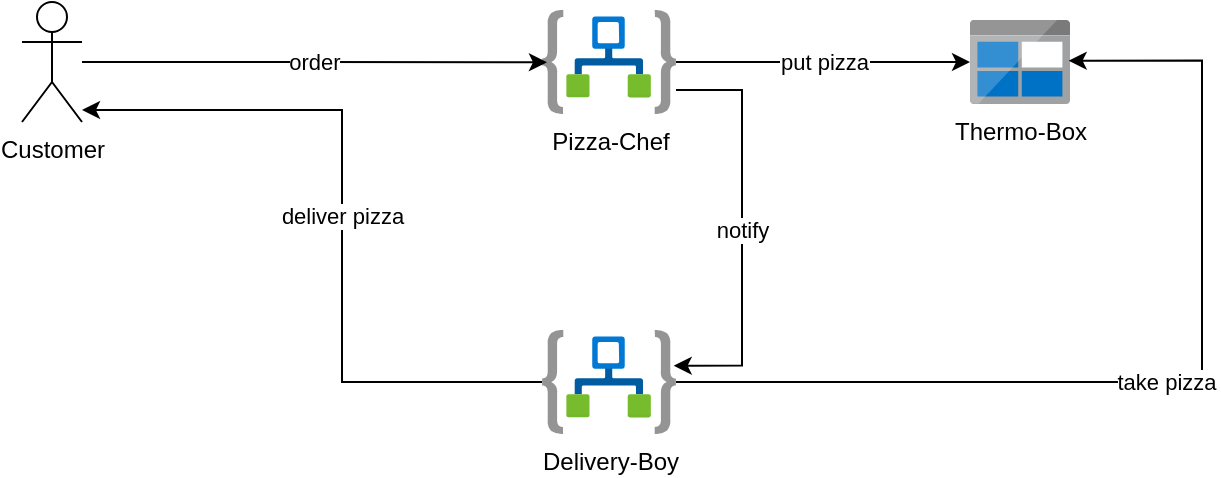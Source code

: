 <mxfile version="15.2.7" type="device" pages="4"><diagram id="WckYCUMikU-ATggKfjpF" name="Lab-1"><mxGraphModel dx="1422" dy="832" grid="1" gridSize="10" guides="1" tooltips="1" connect="1" arrows="1" fold="1" page="1" pageScale="1" pageWidth="827" pageHeight="1169" math="0" shadow="0"><root><mxCell id="0"/><mxCell id="1" parent="0"/><mxCell id="Wv_VxIyxit9qa9FP4v7f-8" value="put pizza" style="edgeStyle=orthogonalEdgeStyle;rounded=0;orthogonalLoop=1;jettySize=auto;html=1;" parent="1" source="Wv_VxIyxit9qa9FP4v7f-6" target="Wv_VxIyxit9qa9FP4v7f-7" edge="1"><mxGeometry relative="1" as="geometry"/></mxCell><mxCell id="p6vM0DzY1msPWMzT09f6-1" value="notify" style="edgeStyle=orthogonalEdgeStyle;rounded=0;orthogonalLoop=1;jettySize=auto;html=1;entryX=0.983;entryY=0.343;entryDx=0;entryDy=0;entryPerimeter=0;" parent="1" source="Wv_VxIyxit9qa9FP4v7f-6" target="Wv_VxIyxit9qa9FP4v7f-12" edge="1"><mxGeometry relative="1" as="geometry"><Array as="points"><mxPoint x="390" y="290"/><mxPoint x="390" y="428"/></Array></mxGeometry></mxCell><mxCell id="Wv_VxIyxit9qa9FP4v7f-6" value="Pizza-Chef" style="aspect=fixed;html=1;points=[];align=center;image;fontSize=12;image=img/lib/azure2/integration/Logic_Apps.svg;" parent="1" vertex="1"><mxGeometry x="290" y="250" width="67" height="52" as="geometry"/></mxCell><mxCell id="Wv_VxIyxit9qa9FP4v7f-7" value="Thermo-Box" style="sketch=0;aspect=fixed;html=1;points=[];align=center;image;fontSize=12;image=img/lib/mscae/BlobBlock.svg;" parent="1" vertex="1"><mxGeometry x="504" y="255" width="50" height="42" as="geometry"/></mxCell><mxCell id="Wv_VxIyxit9qa9FP4v7f-11" value="order" style="edgeStyle=orthogonalEdgeStyle;rounded=0;orthogonalLoop=1;jettySize=auto;html=1;entryX=0.037;entryY=0.503;entryDx=0;entryDy=0;entryPerimeter=0;" parent="1" source="Wv_VxIyxit9qa9FP4v7f-9" target="Wv_VxIyxit9qa9FP4v7f-6" edge="1"><mxGeometry relative="1" as="geometry"/></mxCell><mxCell id="Wv_VxIyxit9qa9FP4v7f-14" value="deliver pizza" style="edgeStyle=orthogonalEdgeStyle;rounded=0;orthogonalLoop=1;jettySize=auto;html=1;" parent="1" source="Wv_VxIyxit9qa9FP4v7f-12" target="Wv_VxIyxit9qa9FP4v7f-9" edge="1"><mxGeometry relative="1" as="geometry"><Array as="points"><mxPoint x="190" y="436"/><mxPoint x="190" y="300"/></Array></mxGeometry></mxCell><mxCell id="p6vM0DzY1msPWMzT09f6-2" value="take pizza" style="edgeStyle=orthogonalEdgeStyle;rounded=0;orthogonalLoop=1;jettySize=auto;html=1;entryX=0.987;entryY=0.484;entryDx=0;entryDy=0;entryPerimeter=0;" parent="1" source="Wv_VxIyxit9qa9FP4v7f-12" target="Wv_VxIyxit9qa9FP4v7f-7" edge="1"><mxGeometry relative="1" as="geometry"><Array as="points"><mxPoint x="620" y="436"/><mxPoint x="620" y="275"/></Array></mxGeometry></mxCell><mxCell id="Wv_VxIyxit9qa9FP4v7f-12" value="Delivery-Boy" style="aspect=fixed;html=1;points=[];align=center;image;fontSize=12;image=img/lib/azure2/integration/Logic_Apps.svg;" parent="1" vertex="1"><mxGeometry x="290" y="410" width="67" height="52" as="geometry"/></mxCell><mxCell id="Wv_VxIyxit9qa9FP4v7f-9" value="&lt;span style=&quot;background-color: rgb(255 , 255 , 255)&quot;&gt;Customer&lt;/span&gt;" style="shape=umlActor;verticalLabelPosition=bottom;verticalAlign=top;html=1;outlineConnect=0;" parent="1" vertex="1"><mxGeometry x="30" y="246" width="30" height="60" as="geometry"/></mxCell></root></mxGraphModel></diagram><diagram id="NJwE1EiWPZUs-bMdxV_X" name="Lab-2"><mxGraphModel dx="1422" dy="832" grid="1" gridSize="10" guides="1" tooltips="1" connect="1" arrows="1" fold="1" page="1" pageScale="1" pageWidth="827" pageHeight="1169" math="0" shadow="0"><root><mxCell id="Q0W-F9wsaz1tx6airxOc-0"/><mxCell id="Q0W-F9wsaz1tx6airxOc-1" parent="Q0W-F9wsaz1tx6airxOc-0"/><mxCell id="wmbXAnl3NKLVuiJiG1Mm-13" value="order" style="edgeStyle=orthogonalEdgeStyle;rounded=0;orthogonalLoop=1;jettySize=auto;html=1;entryX=-0.03;entryY=0.404;entryDx=0;entryDy=0;entryPerimeter=0;strokeWidth=3;strokeColor=#FF8000;" parent="Q0W-F9wsaz1tx6airxOc-1" source="wmbXAnl3NKLVuiJiG1Mm-17" target="wmbXAnl3NKLVuiJiG1Mm-19" edge="1"><mxGeometry relative="1" as="geometry"><Array as="points"><mxPoint x="200" y="286"/><mxPoint x="200" y="181"/></Array></mxGeometry></mxCell><mxCell id="wmbXAnl3NKLVuiJiG1Mm-14" value="deliver pizza" style="edgeStyle=orthogonalEdgeStyle;rounded=0;orthogonalLoop=1;jettySize=auto;html=1;strokeColor=#3399FF;strokeWidth=3;" parent="Q0W-F9wsaz1tx6airxOc-1" source="wmbXAnl3NKLVuiJiG1Mm-16" target="wmbXAnl3NKLVuiJiG1Mm-17" edge="1"><mxGeometry relative="1" as="geometry"><Array as="points"><mxPoint x="1030" y="177"/><mxPoint x="1030" y="360"/><mxPoint x="200" y="360"/><mxPoint x="200" y="310"/></Array></mxGeometry></mxCell><mxCell id="wmbXAnl3NKLVuiJiG1Mm-15" value="take pizza" style="edgeStyle=orthogonalEdgeStyle;rounded=0;orthogonalLoop=1;jettySize=auto;html=1;entryX=0.987;entryY=0.484;entryDx=0;entryDy=0;entryPerimeter=0;strokeColor=#3399FF;strokeWidth=3;" parent="Q0W-F9wsaz1tx6airxOc-1" source="wmbXAnl3NKLVuiJiG1Mm-16" target="wmbXAnl3NKLVuiJiG1Mm-12" edge="1"><mxGeometry relative="1" as="geometry"><Array as="points"><mxPoint x="890" y="181"/><mxPoint x="890" y="181"/></Array></mxGeometry></mxCell><mxCell id="wmbXAnl3NKLVuiJiG1Mm-17" value="&lt;span style=&quot;background-color: rgb(255 , 255 , 255)&quot;&gt;Customer&lt;/span&gt;" style="shape=umlActor;verticalLabelPosition=bottom;verticalAlign=top;html=1;outlineConnect=0;" parent="Q0W-F9wsaz1tx6airxOc-1" vertex="1"><mxGeometry x="100" y="256" width="30" height="60" as="geometry"/></mxCell><mxCell id="wmbXAnl3NKLVuiJiG1Mm-16" value="Delivery-Boy-Fry" style="aspect=fixed;html=1;points=[];align=center;image;fontSize=12;image=img/lib/azure2/integration/Logic_Apps.svg;" parent="Q0W-F9wsaz1tx6airxOc-1" vertex="1"><mxGeometry x="920" y="151" width="67" height="52" as="geometry"/></mxCell><mxCell id="wmbXAnl3NKLVuiJiG1Mm-21" value="put order" style="edgeStyle=orthogonalEdgeStyle;rounded=0;orthogonalLoop=1;jettySize=auto;html=1;exitX=0.97;exitY=0.5;exitDx=0;exitDy=0;exitPerimeter=0;strokeWidth=3;strokeColor=#FF8000;" parent="Q0W-F9wsaz1tx6airxOc-1" source="wmbXAnl3NKLVuiJiG1Mm-19" target="wmbXAnl3NKLVuiJiG1Mm-20" edge="1"><mxGeometry relative="1" as="geometry"><mxPoint x="360" y="186" as="sourcePoint"/></mxGeometry></mxCell><mxCell id="wmbXAnl3NKLVuiJiG1Mm-19" value="Receptionist-Meghan" style="aspect=fixed;html=1;points=[];align=center;image;fontSize=12;image=img/lib/azure2/integration/Logic_Apps.svg;" parent="Q0W-F9wsaz1tx6airxOc-1" vertex="1"><mxGeometry x="234" y="160" width="67" height="52" as="geometry"/></mxCell><mxCell id="LbWzgQjMRMqNu1Ush2RV-0" value="Pizza Bakery" style="group;fillColor=#ffe6cc;strokeColor=#d79b00;fontStyle=1;fontSize=18;labelPosition=center;verticalLabelPosition=top;align=center;verticalAlign=bottom;" vertex="1" connectable="0" parent="Q0W-F9wsaz1tx6airxOc-1"><mxGeometry x="423" y="70" width="387" height="270" as="geometry"/></mxCell><mxCell id="wmbXAnl3NKLVuiJiG1Mm-11" value="Pizza-Chef-Raphael" style="aspect=fixed;html=1;points=[];align=center;image;fontSize=12;image=img/lib/azure2/integration/Logic_Apps.svg;" parent="LbWzgQjMRMqNu1Ush2RV-0" vertex="1"><mxGeometry x="156" y="190" width="67" height="52" as="geometry"/></mxCell><mxCell id="wmbXAnl3NKLVuiJiG1Mm-12" value="Thermo-Box" style="sketch=0;aspect=fixed;html=1;points=[];align=center;image;fontSize=12;image=img/lib/mscae/BlobBlock.svg;" parent="LbWzgQjMRMqNu1Ush2RV-0" vertex="1"><mxGeometry x="337" y="91" width="50" height="42" as="geometry"/></mxCell><mxCell id="wmbXAnl3NKLVuiJiG1Mm-9" value="put pizza" style="edgeStyle=orthogonalEdgeStyle;rounded=0;orthogonalLoop=1;jettySize=auto;html=1;" parent="LbWzgQjMRMqNu1Ush2RV-0" source="wmbXAnl3NKLVuiJiG1Mm-11" target="wmbXAnl3NKLVuiJiG1Mm-12" edge="1"><mxGeometry relative="1" as="geometry"><Array as="points"><mxPoint x="307" y="216"/><mxPoint x="307" y="112"/></Array></mxGeometry></mxCell><mxCell id="wmbXAnl3NKLVuiJiG1Mm-24" value="put pizza" style="edgeStyle=orthogonalEdgeStyle;rounded=0;orthogonalLoop=1;jettySize=auto;html=1;entryX=-0.06;entryY=0.238;entryDx=0;entryDy=0;entryPerimeter=0;" parent="LbWzgQjMRMqNu1Ush2RV-0" source="wmbXAnl3NKLVuiJiG1Mm-18" target="wmbXAnl3NKLVuiJiG1Mm-12" edge="1"><mxGeometry relative="1" as="geometry"><Array as="points"><mxPoint x="307" y="26"/><mxPoint x="307" y="101"/></Array></mxGeometry></mxCell><mxCell id="wmbXAnl3NKLVuiJiG1Mm-18" value="Pizza-Chef-Michelangelo" style="aspect=fixed;html=1;points=[];align=center;image;fontSize=12;image=img/lib/azure2/integration/Logic_Apps.svg;" parent="LbWzgQjMRMqNu1Ush2RV-0" vertex="1"><mxGeometry x="156" width="67" height="52" as="geometry"/></mxCell><mxCell id="wmbXAnl3NKLVuiJiG1Mm-23" value="take order" style="edgeStyle=orthogonalEdgeStyle;rounded=0;orthogonalLoop=1;jettySize=auto;html=1;entryX=0.9;entryY=0.78;entryDx=0;entryDy=0;entryPerimeter=0;" parent="LbWzgQjMRMqNu1Ush2RV-0" source="wmbXAnl3NKLVuiJiG1Mm-11" target="wmbXAnl3NKLVuiJiG1Mm-20" edge="1"><mxGeometry relative="1" as="geometry"><Array as="points"><mxPoint x="86" y="216"/><mxPoint x="86" y="130"/></Array></mxGeometry></mxCell><mxCell id="wmbXAnl3NKLVuiJiG1Mm-22" value="take order" style="edgeStyle=orthogonalEdgeStyle;rounded=0;orthogonalLoop=1;jettySize=auto;html=1;entryX=0.94;entryY=0.52;entryDx=0;entryDy=0;entryPerimeter=0;strokeWidth=3;strokeColor=#FF8000;" parent="LbWzgQjMRMqNu1Ush2RV-0" source="wmbXAnl3NKLVuiJiG1Mm-18" target="wmbXAnl3NKLVuiJiG1Mm-20" edge="1"><mxGeometry relative="1" as="geometry"><Array as="points"><mxPoint x="86" y="26"/><mxPoint x="86" y="117"/></Array></mxGeometry></mxCell><mxCell id="wmbXAnl3NKLVuiJiG1Mm-20" value="queue-orders" style="sketch=0;aspect=fixed;html=1;points=[];align=center;image;fontSize=12;image=img/lib/mscae/Service_Bus.svg;" parent="LbWzgQjMRMqNu1Ush2RV-0" vertex="1"><mxGeometry y="91" width="50" height="50" as="geometry"/></mxCell><mxCell id="wmbXAnl3NKLVuiJiG1Mm-26" value="notify" style="edgeStyle=orthogonalEdgeStyle;rounded=0;orthogonalLoop=1;jettySize=auto;html=1;strokeWidth=3;strokeColor=#FF8000;" parent="Q0W-F9wsaz1tx6airxOc-1" source="wmbXAnl3NKLVuiJiG1Mm-18" target="wmbXAnl3NKLVuiJiG1Mm-16" edge="1"><mxGeometry relative="1" as="geometry"><Array as="points"><mxPoint x="924" y="80"/></Array></mxGeometry></mxCell></root></mxGraphModel></diagram><diagram id="NNPqV1P_bz2-gLU6wE1N" name="Lab-3"><mxGraphModel dx="1422" dy="832" grid="1" gridSize="10" guides="1" tooltips="1" connect="1" arrows="1" fold="1" page="1" pageScale="1" pageWidth="827" pageHeight="1169" math="0" shadow="0"><root><mxCell id="sToPoa2eMhP5tR6anc4s-0"/><mxCell id="sToPoa2eMhP5tR6anc4s-1" parent="sToPoa2eMhP5tR6anc4s-0"/><mxCell id="sToPoa2eMhP5tR6anc4s-7" value="order" style="edgeStyle=orthogonalEdgeStyle;rounded=0;orthogonalLoop=1;jettySize=auto;html=1;entryX=-0.03;entryY=0.404;entryDx=0;entryDy=0;entryPerimeter=0;strokeWidth=3;" parent="sToPoa2eMhP5tR6anc4s-1" source="sToPoa2eMhP5tR6anc4s-11" target="sToPoa2eMhP5tR6anc4s-17" edge="1"><mxGeometry relative="1" as="geometry"><Array as="points"><mxPoint x="200" y="286"/><mxPoint x="200" y="181"/></Array></mxGeometry></mxCell><mxCell id="sToPoa2eMhP5tR6anc4s-16" value="put order" style="edgeStyle=orthogonalEdgeStyle;rounded=0;orthogonalLoop=1;jettySize=auto;html=1;exitX=0.97;exitY=0.5;exitDx=0;exitDy=0;exitPerimeter=0;strokeWidth=3;" parent="sToPoa2eMhP5tR6anc4s-1" source="sToPoa2eMhP5tR6anc4s-17" target="sToPoa2eMhP5tR6anc4s-18" edge="1"><mxGeometry relative="1" as="geometry"><mxPoint x="360" y="186" as="sourcePoint"/></mxGeometry></mxCell><mxCell id="sToPoa2eMhP5tR6anc4s-17" value="Receptionist-Meghan" style="aspect=fixed;html=1;points=[];align=center;image;fontSize=12;image=img/lib/azure2/integration/Logic_Apps.svg;" parent="sToPoa2eMhP5tR6anc4s-1" vertex="1"><mxGeometry x="234" y="160" width="67" height="52" as="geometry"/></mxCell><mxCell id="5bErAtKlES7sunXkOhxw-5" value="take pizza" style="edgeStyle=orthogonalEdgeStyle;rounded=0;orthogonalLoop=1;jettySize=auto;html=1;entryX=1;entryY=0.5;entryDx=0;entryDy=0;entryPerimeter=0;strokeWidth=3;strokeColor=#3399FF;" parent="sToPoa2eMhP5tR6anc4s-1" source="sToPoa2eMhP5tR6anc4s-22" target="sToPoa2eMhP5tR6anc4s-6" edge="1"><mxGeometry relative="1" as="geometry"><Array as="points"><mxPoint x="444" y="640"/><mxPoint x="880" y="640"/><mxPoint x="880" y="182"/></Array></mxGeometry></mxCell><mxCell id="5bErAtKlES7sunXkOhxw-6" value="deliver pizza" style="edgeStyle=orthogonalEdgeStyle;rounded=0;orthogonalLoop=1;jettySize=auto;html=1;strokeWidth=3;strokeColor=#3399FF;" parent="sToPoa2eMhP5tR6anc4s-1" source="sToPoa2eMhP5tR6anc4s-22" edge="1"><mxGeometry relative="1" as="geometry"><mxPoint x="60" y="320" as="targetPoint"/></mxGeometry></mxCell><mxCell id="sToPoa2eMhP5tR6anc4s-11" value="&lt;span style=&quot;background-color: rgb(255 , 255 , 255)&quot;&gt;Customer&lt;/span&gt;" style="shape=umlActor;verticalLabelPosition=bottom;verticalAlign=top;html=1;outlineConnect=0;" parent="sToPoa2eMhP5tR6anc4s-1" vertex="1"><mxGeometry x="40" y="256" width="30" height="60" as="geometry"/></mxCell><mxCell id="4vkJxKdBAg1Zgk58GSpb-12" value="order" style="edgeStyle=orthogonalEdgeStyle;rounded=0;orthogonalLoop=1;jettySize=auto;html=1;entryX=-0.03;entryY=0.404;entryDx=0;entryDy=0;entryPerimeter=0;strokeWidth=3;strokeColor=#FF8000;" edge="1" parent="sToPoa2eMhP5tR6anc4s-1"><mxGeometry relative="1" as="geometry"><Array as="points"><mxPoint x="200" y="286"/><mxPoint x="200" y="181"/></Array><mxPoint x="70" y="286" as="sourcePoint"/><mxPoint x="231.99" y="181.008" as="targetPoint"/></mxGeometry></mxCell><mxCell id="4vkJxKdBAg1Zgk58GSpb-13" value="put order" style="edgeStyle=orthogonalEdgeStyle;rounded=0;orthogonalLoop=1;jettySize=auto;html=1;exitX=0.97;exitY=0.5;exitDx=0;exitDy=0;exitPerimeter=0;strokeWidth=3;strokeColor=#FF8000;" edge="1" parent="sToPoa2eMhP5tR6anc4s-1"><mxGeometry relative="1" as="geometry"><mxPoint x="298.99" y="186" as="sourcePoint"/><mxPoint x="423" y="186" as="targetPoint"/></mxGeometry></mxCell><mxCell id="6bN0FeXh1UMIVf40Y3C2-0" value="Delivery" style="group;fillColor=#dae8fc;strokeColor=#6c8ebf;fontSize=18;fontStyle=1;labelPosition=center;verticalLabelPosition=top;align=center;verticalAlign=bottom;" vertex="1" connectable="0" parent="sToPoa2eMhP5tR6anc4s-1"><mxGeometry x="410" y="385" width="390" height="225" as="geometry"/></mxCell><mxCell id="sToPoa2eMhP5tR6anc4s-22" value="Delivery-Boy-Fry" style="aspect=fixed;html=1;points=[];align=center;image;fontSize=12;image=img/lib/azure2/integration/Logic_Apps.svg;" parent="6bN0FeXh1UMIVf40Y3C2-0" vertex="1"><mxGeometry y="148" width="67" height="52" as="geometry"/></mxCell><mxCell id="WmzQHWO7Nond__SP9hVA-0" value="topic" style="sketch=0;aspect=fixed;html=1;points=[];align=center;image;fontSize=12;image=img/lib/mscae/Service_Bus.svg;" parent="6bN0FeXh1UMIVf40Y3C2-0" vertex="1"><mxGeometry x="320" y="60" width="50" height="50" as="geometry"/></mxCell><mxCell id="6bN0FeXh1UMIVf40Y3C2-1" value="" style="edgeStyle=orthogonalEdgeStyle;rounded=0;orthogonalLoop=1;jettySize=auto;html=1;fontSize=18;strokeColor=#000000;strokeWidth=1;" edge="1" parent="6bN0FeXh1UMIVf40Y3C2-0" source="4vkJxKdBAg1Zgk58GSpb-3" target="4vkJxKdBAg1Zgk58GSpb-5"><mxGeometry relative="1" as="geometry"/></mxCell><mxCell id="4vkJxKdBAg1Zgk58GSpb-3" value="subscription-Suburbs" style="sketch=0;aspect=fixed;html=1;points=[];align=center;image;fontSize=12;image=img/lib/mscae/Service_Bus.svg;" vertex="1" parent="6bN0FeXh1UMIVf40Y3C2-0"><mxGeometry x="180" width="50" height="50" as="geometry"/></mxCell><mxCell id="4vkJxKdBAg1Zgk58GSpb-7" style="edgeStyle=orthogonalEdgeStyle;rounded=0;orthogonalLoop=1;jettySize=auto;html=1;" edge="1" parent="6bN0FeXh1UMIVf40Y3C2-0" source="WmzQHWO7Nond__SP9hVA-0" target="4vkJxKdBAg1Zgk58GSpb-3"><mxGeometry relative="1" as="geometry"><Array as="points"><mxPoint x="270" y="85"/><mxPoint x="270" y="25"/></Array></mxGeometry></mxCell><mxCell id="4vkJxKdBAg1Zgk58GSpb-10" style="edgeStyle=orthogonalEdgeStyle;rounded=0;orthogonalLoop=1;jettySize=auto;html=1;entryX=0.06;entryY=0.52;entryDx=0;entryDy=0;entryPerimeter=0;" edge="1" parent="6bN0FeXh1UMIVf40Y3C2-0" source="4vkJxKdBAg1Zgk58GSpb-4" target="4vkJxKdBAg1Zgk58GSpb-3"><mxGeometry relative="1" as="geometry"/></mxCell><mxCell id="4vkJxKdBAg1Zgk58GSpb-4" value="Delivery-Boy-Bender" style="aspect=fixed;html=1;points=[];align=center;image;fontSize=12;image=img/lib/azure2/integration/Logic_Apps.svg;" vertex="1" parent="6bN0FeXh1UMIVf40Y3C2-0"><mxGeometry x="10" width="67" height="52" as="geometry"/></mxCell><mxCell id="4vkJxKdBAg1Zgk58GSpb-5" value="subscription-City" style="sketch=0;aspect=fixed;html=1;points=[];align=center;image;fontSize=12;image=img/lib/mscae/Service_Bus.svg;" vertex="1" parent="6bN0FeXh1UMIVf40Y3C2-0"><mxGeometry x="180" y="149" width="50" height="50" as="geometry"/></mxCell><mxCell id="4vkJxKdBAg1Zgk58GSpb-11" value="take order" style="edgeStyle=orthogonalEdgeStyle;rounded=0;orthogonalLoop=1;jettySize=auto;html=1;entryX=-0.02;entryY=0.48;entryDx=0;entryDy=0;entryPerimeter=0;strokeWidth=3;strokeColor=#FF8000;" edge="1" parent="6bN0FeXh1UMIVf40Y3C2-0" source="sToPoa2eMhP5tR6anc4s-22" target="4vkJxKdBAg1Zgk58GSpb-5"><mxGeometry relative="1" as="geometry"/></mxCell><mxCell id="4vkJxKdBAg1Zgk58GSpb-6" value="filter order" style="edgeStyle=orthogonalEdgeStyle;rounded=0;orthogonalLoop=1;jettySize=auto;html=1;entryX=1;entryY=0.58;entryDx=0;entryDy=0;entryPerimeter=0;strokeWidth=3;strokeColor=#FF8000;" edge="1" parent="6bN0FeXh1UMIVf40Y3C2-0" source="WmzQHWO7Nond__SP9hVA-0" target="4vkJxKdBAg1Zgk58GSpb-5"><mxGeometry relative="1" as="geometry"><Array as="points"><mxPoint x="270" y="100"/><mxPoint x="270" y="178"/></Array></mxGeometry></mxCell><mxCell id="pZggqccME619wGyvXHxo-0" value="Pizza Bakery" style="group;fillColor=#ffe6cc;strokeColor=#d79b00;fontSize=18;fontStyle=1;labelPosition=center;verticalLabelPosition=top;align=center;verticalAlign=bottom;" vertex="1" connectable="0" parent="sToPoa2eMhP5tR6anc4s-1"><mxGeometry x="423" y="70" width="427" height="270" as="geometry"/></mxCell><mxCell id="sToPoa2eMhP5tR6anc4s-5" value="Pizza-Chef-Raphael" style="aspect=fixed;html=1;points=[];align=center;image;fontSize=12;image=img/lib/azure2/integration/Logic_Apps.svg;" parent="pZggqccME619wGyvXHxo-0" vertex="1"><mxGeometry x="156" y="190" width="67" height="52" as="geometry"/></mxCell><mxCell id="sToPoa2eMhP5tR6anc4s-6" value="Thermo-Box" style="sketch=0;aspect=fixed;html=1;points=[];align=center;image;fontSize=12;image=img/lib/mscae/BlobBlock.svg;" parent="pZggqccME619wGyvXHxo-0" vertex="1"><mxGeometry x="377" y="91" width="50" height="42" as="geometry"/></mxCell><mxCell id="sToPoa2eMhP5tR6anc4s-2" value="put pizza" style="edgeStyle=orthogonalEdgeStyle;rounded=0;orthogonalLoop=1;jettySize=auto;html=1;strokeWidth=3;strokeColor=#3399FF;" parent="pZggqccME619wGyvXHxo-0" source="sToPoa2eMhP5tR6anc4s-5" target="sToPoa2eMhP5tR6anc4s-6" edge="1"><mxGeometry relative="1" as="geometry"><Array as="points"><mxPoint x="307" y="216"/><mxPoint x="307" y="112"/></Array></mxGeometry></mxCell><mxCell id="sToPoa2eMhP5tR6anc4s-13" value="put pizza" style="edgeStyle=orthogonalEdgeStyle;rounded=0;orthogonalLoop=1;jettySize=auto;html=1;entryX=-0.06;entryY=0.238;entryDx=0;entryDy=0;entryPerimeter=0;strokeWidth=1;" parent="pZggqccME619wGyvXHxo-0" source="sToPoa2eMhP5tR6anc4s-15" target="sToPoa2eMhP5tR6anc4s-6" edge="1"><mxGeometry relative="1" as="geometry"><Array as="points"><mxPoint x="307" y="26"/><mxPoint x="307" y="101"/></Array></mxGeometry></mxCell><mxCell id="sToPoa2eMhP5tR6anc4s-15" value="Pizza-Chef-Michelangelo" style="aspect=fixed;html=1;points=[];align=center;image;fontSize=12;image=img/lib/azure2/integration/Logic_Apps.svg;" parent="pZggqccME619wGyvXHxo-0" vertex="1"><mxGeometry x="156" width="67" height="52" as="geometry"/></mxCell><mxCell id="sToPoa2eMhP5tR6anc4s-18" value="queue-orders" style="sketch=0;aspect=fixed;html=1;points=[];align=center;image;fontSize=12;image=img/lib/mscae/Service_Bus.svg;" parent="pZggqccME619wGyvXHxo-0" vertex="1"><mxGeometry y="91" width="50" height="50" as="geometry"/></mxCell><mxCell id="sToPoa2eMhP5tR6anc4s-3" value="take order" style="edgeStyle=orthogonalEdgeStyle;rounded=0;orthogonalLoop=1;jettySize=auto;html=1;entryX=0.9;entryY=0.78;entryDx=0;entryDy=0;entryPerimeter=0;strokeWidth=3;strokeColor=#FF8000;" parent="pZggqccME619wGyvXHxo-0" source="sToPoa2eMhP5tR6anc4s-5" target="sToPoa2eMhP5tR6anc4s-18" edge="1"><mxGeometry relative="1" as="geometry"><Array as="points"><mxPoint x="86" y="216"/><mxPoint x="86" y="130"/></Array></mxGeometry></mxCell><mxCell id="sToPoa2eMhP5tR6anc4s-12" value="take order" style="edgeStyle=orthogonalEdgeStyle;rounded=0;orthogonalLoop=1;jettySize=auto;html=1;entryX=0.94;entryY=0.52;entryDx=0;entryDy=0;entryPerimeter=0;strokeWidth=1;" parent="pZggqccME619wGyvXHxo-0" source="sToPoa2eMhP5tR6anc4s-15" target="sToPoa2eMhP5tR6anc4s-18" edge="1"><mxGeometry relative="1" as="geometry"><Array as="points"><mxPoint x="86" y="26"/><mxPoint x="86" y="117"/></Array></mxGeometry></mxCell><mxCell id="WmzQHWO7Nond__SP9hVA-1" value="pass on order" style="edgeStyle=orthogonalEdgeStyle;rounded=0;orthogonalLoop=1;jettySize=auto;html=1;strokeWidth=3;strokeColor=#FF8000;" parent="sToPoa2eMhP5tR6anc4s-1" source="sToPoa2eMhP5tR6anc4s-5" target="WmzQHWO7Nond__SP9hVA-0" edge="1"><mxGeometry relative="1" as="geometry"><Array as="points"><mxPoint x="730" y="300"/></Array></mxGeometry></mxCell></root></mxGraphModel></diagram><diagram name="Lab-4" id="CToavO6HcIwjbQdtm--E"><mxGraphModel dx="2249" dy="832" grid="1" gridSize="10" guides="1" tooltips="1" connect="1" arrows="1" fold="1" page="1" pageScale="1" pageWidth="827" pageHeight="1169" math="0" shadow="0"><root><mxCell id="2jtkFlWKhpaU1I95OLFf-0"/><mxCell id="2jtkFlWKhpaU1I95OLFf-1" parent="2jtkFlWKhpaU1I95OLFf-0"/><mxCell id="2jtkFlWKhpaU1I95OLFf-11" value="put order" style="edgeStyle=orthogonalEdgeStyle;rounded=0;orthogonalLoop=1;jettySize=auto;html=1;exitX=0.97;exitY=0.5;exitDx=0;exitDy=0;exitPerimeter=0;strokeWidth=3;" edge="1" parent="2jtkFlWKhpaU1I95OLFf-1" source="2jtkFlWKhpaU1I95OLFf-12" target="2jtkFlWKhpaU1I95OLFf-13"><mxGeometry relative="1" as="geometry"><mxPoint x="360" y="186" as="sourcePoint"/></mxGeometry></mxCell><mxCell id="2jtkFlWKhpaU1I95OLFf-15" value="deliver pizza" style="edgeStyle=orthogonalEdgeStyle;rounded=0;orthogonalLoop=1;jettySize=auto;html=1;strokeWidth=3;strokeColor=#3399FF;" edge="1" parent="2jtkFlWKhpaU1I95OLFf-1" source="2jtkFlWKhpaU1I95OLFf-17" target="URF-sN9XAEeN03dPZ1Qr-4"><mxGeometry relative="1" as="geometry"><mxPoint x="-50" y="320" as="targetPoint"/><Array as="points"><mxPoint x="-120" y="559"/><mxPoint x="-120" y="280"/></Array></mxGeometry></mxCell><mxCell id="URF-sN9XAEeN03dPZ1Qr-7" style="edgeStyle=orthogonalEdgeStyle;rounded=0;orthogonalLoop=1;jettySize=auto;html=1;entryX=0.029;entryY=0.34;entryDx=0;entryDy=0;entryPerimeter=0;strokeColor=#000000;strokeWidth=1;" edge="1" parent="2jtkFlWKhpaU1I95OLFf-1" source="URF-sN9XAEeN03dPZ1Qr-4" target="URF-sN9XAEeN03dPZ1Qr-0"><mxGeometry relative="1" as="geometry"/></mxCell><mxCell id="URF-sN9XAEeN03dPZ1Qr-4" value="&lt;span style=&quot;background-color: rgb(255 , 255 , 255)&quot;&gt;Customer&lt;/span&gt;" style="shape=umlActor;verticalLabelPosition=bottom;verticalAlign=top;html=1;outlineConnect=0;" vertex="1" parent="2jtkFlWKhpaU1I95OLFf-1"><mxGeometry x="-70" y="250" width="30" height="60" as="geometry"/></mxCell><mxCell id="URF-sN9XAEeN03dPZ1Qr-8" value="Pizza-Bakery" style="group;fillColor=#ffe6cc;strokeColor=#d79b00;labelBackgroundColor=default;labelPosition=center;verticalLabelPosition=top;align=center;verticalAlign=bottom;fontStyle=1;fontSize=17;" vertex="1" connectable="0" parent="2jtkFlWKhpaU1I95OLFf-1"><mxGeometry x="423" y="70" width="427" height="270" as="geometry"/></mxCell><mxCell id="2jtkFlWKhpaU1I95OLFf-5" value="Pizza-Chef-Raphael" style="aspect=fixed;html=1;points=[];align=center;image;fontSize=12;image=img/lib/azure2/integration/Logic_Apps.svg;" vertex="1" parent="URF-sN9XAEeN03dPZ1Qr-8"><mxGeometry x="156" y="190" width="67" height="52" as="geometry"/></mxCell><mxCell id="2jtkFlWKhpaU1I95OLFf-6" value="Thermo-Box" style="sketch=0;aspect=fixed;html=1;points=[];align=center;image;fontSize=12;image=img/lib/mscae/BlobBlock.svg;" vertex="1" parent="URF-sN9XAEeN03dPZ1Qr-8"><mxGeometry x="377" y="91" width="50" height="42" as="geometry"/></mxCell><mxCell id="2jtkFlWKhpaU1I95OLFf-2" value="put pizza" style="edgeStyle=orthogonalEdgeStyle;rounded=0;orthogonalLoop=1;jettySize=auto;html=1;strokeWidth=3;strokeColor=#3399FF;" edge="1" parent="URF-sN9XAEeN03dPZ1Qr-8" source="2jtkFlWKhpaU1I95OLFf-5" target="2jtkFlWKhpaU1I95OLFf-6"><mxGeometry relative="1" as="geometry"><Array as="points"><mxPoint x="307" y="216"/><mxPoint x="307" y="112"/></Array></mxGeometry></mxCell><mxCell id="2jtkFlWKhpaU1I95OLFf-9" value="put pizza" style="edgeStyle=orthogonalEdgeStyle;rounded=0;orthogonalLoop=1;jettySize=auto;html=1;entryX=-0.06;entryY=0.238;entryDx=0;entryDy=0;entryPerimeter=0;strokeWidth=1;" edge="1" parent="URF-sN9XAEeN03dPZ1Qr-8" source="2jtkFlWKhpaU1I95OLFf-10" target="2jtkFlWKhpaU1I95OLFf-6"><mxGeometry relative="1" as="geometry"><Array as="points"><mxPoint x="307" y="26"/><mxPoint x="307" y="101"/></Array></mxGeometry></mxCell><mxCell id="2jtkFlWKhpaU1I95OLFf-10" value="Pizza-Chef-Michelangelo" style="aspect=fixed;html=1;points=[];align=center;image;fontSize=12;image=img/lib/azure2/integration/Logic_Apps.svg;" vertex="1" parent="URF-sN9XAEeN03dPZ1Qr-8"><mxGeometry x="156" width="67" height="52" as="geometry"/></mxCell><mxCell id="2jtkFlWKhpaU1I95OLFf-13" value="queue-orders" style="sketch=0;aspect=fixed;html=1;points=[];align=center;image;fontSize=12;image=img/lib/mscae/Service_Bus.svg;" vertex="1" parent="URF-sN9XAEeN03dPZ1Qr-8"><mxGeometry y="91" width="50" height="50" as="geometry"/></mxCell><mxCell id="2jtkFlWKhpaU1I95OLFf-3" value="take order" style="edgeStyle=orthogonalEdgeStyle;rounded=0;orthogonalLoop=1;jettySize=auto;html=1;entryX=0.9;entryY=0.78;entryDx=0;entryDy=0;entryPerimeter=0;strokeWidth=3;strokeColor=#FF8000;" edge="1" parent="URF-sN9XAEeN03dPZ1Qr-8" source="2jtkFlWKhpaU1I95OLFf-5" target="2jtkFlWKhpaU1I95OLFf-13"><mxGeometry relative="1" as="geometry"><Array as="points"><mxPoint x="86" y="216"/><mxPoint x="86" y="130"/></Array></mxGeometry></mxCell><mxCell id="2jtkFlWKhpaU1I95OLFf-8" value="take order" style="edgeStyle=orthogonalEdgeStyle;rounded=0;orthogonalLoop=1;jettySize=auto;html=1;entryX=0.94;entryY=0.52;entryDx=0;entryDy=0;entryPerimeter=0;strokeWidth=1;" edge="1" parent="URF-sN9XAEeN03dPZ1Qr-8" source="2jtkFlWKhpaU1I95OLFf-10" target="2jtkFlWKhpaU1I95OLFf-13"><mxGeometry relative="1" as="geometry"><Array as="points"><mxPoint x="86" y="26"/><mxPoint x="86" y="117"/></Array></mxGeometry></mxCell><mxCell id="2jtkFlWKhpaU1I95OLFf-4" value="pass on order" style="edgeStyle=orthogonalEdgeStyle;rounded=0;orthogonalLoop=1;jettySize=auto;html=1;strokeWidth=3;strokeColor=#FF8000;" edge="1" parent="2jtkFlWKhpaU1I95OLFf-1" source="2jtkFlWKhpaU1I95OLFf-5" target="2jtkFlWKhpaU1I95OLFf-21"><mxGeometry relative="1" as="geometry"><Array as="points"><mxPoint x="755" y="300"/></Array></mxGeometry></mxCell><mxCell id="2jtkFlWKhpaU1I95OLFf-14" value="take pizza" style="edgeStyle=orthogonalEdgeStyle;rounded=0;orthogonalLoop=1;jettySize=auto;html=1;entryX=1;entryY=0.5;entryDx=0;entryDy=0;entryPerimeter=0;strokeWidth=3;strokeColor=#3399FF;" edge="1" parent="2jtkFlWKhpaU1I95OLFf-1" source="2jtkFlWKhpaU1I95OLFf-17" target="2jtkFlWKhpaU1I95OLFf-6"><mxGeometry relative="1" as="geometry"><Array as="points"><mxPoint x="444" y="640"/><mxPoint x="880" y="640"/><mxPoint x="880" y="182"/></Array></mxGeometry></mxCell><mxCell id="URF-sN9XAEeN03dPZ1Qr-10" value="Management" style="group;fillColor=#d5e8d4;strokeColor=#82b366;fontStyle=1;fontSize=18;labelPosition=center;verticalLabelPosition=top;align=center;verticalAlign=bottom;" vertex="1" connectable="0" parent="2jtkFlWKhpaU1I95OLFf-1"><mxGeometry x="20" y="160" width="320" height="380" as="geometry"/></mxCell><mxCell id="2jtkFlWKhpaU1I95OLFf-12" value="Receptionist-Meghan" style="aspect=fixed;html=1;points=[];align=center;image;fontSize=12;image=img/lib/azure2/integration/Logic_Apps.svg;" vertex="1" parent="URF-sN9XAEeN03dPZ1Qr-10"><mxGeometry x="214" width="67" height="52" as="geometry"/></mxCell><mxCell id="2jtkFlWKhpaU1I95OLFf-26" value="order" style="edgeStyle=orthogonalEdgeStyle;rounded=0;orthogonalLoop=1;jettySize=auto;html=1;entryX=-0.03;entryY=0.404;entryDx=0;entryDy=0;entryPerimeter=0;strokeWidth=3;strokeColor=#FF8000;exitX=0.92;exitY=0.643;exitDx=0;exitDy=0;exitPerimeter=0;" edge="1" parent="URF-sN9XAEeN03dPZ1Qr-10" source="URF-sN9XAEeN03dPZ1Qr-0"><mxGeometry relative="1" as="geometry"><Array as="points"><mxPoint x="66" y="126"/><mxPoint x="180" y="126"/><mxPoint x="180" y="21"/></Array><mxPoint x="100" y="170" as="sourcePoint"/><mxPoint x="211.99" y="21.008" as="targetPoint"/></mxGeometry></mxCell><mxCell id="2jtkFlWKhpaU1I95OLFf-32" value="HR-Manager-Roger" style="aspect=fixed;html=1;points=[];align=center;image;fontSize=12;image=img/lib/azure2/integration/Logic_Apps.svg;" vertex="1" parent="URF-sN9XAEeN03dPZ1Qr-10"><mxGeometry x="214" y="170" width="67" height="52" as="geometry"/></mxCell><mxCell id="URF-sN9XAEeN03dPZ1Qr-1" value="application" style="edgeStyle=orthogonalEdgeStyle;rounded=0;orthogonalLoop=1;jettySize=auto;html=1;entryX=-0.03;entryY=0.692;entryDx=0;entryDy=0;entryPerimeter=0;strokeColor=#009900;strokeWidth=1;" edge="1" parent="URF-sN9XAEeN03dPZ1Qr-10" source="URF-sN9XAEeN03dPZ1Qr-0" target="2jtkFlWKhpaU1I95OLFf-32"><mxGeometry relative="1" as="geometry"><Array as="points"><mxPoint x="60" y="206"/><mxPoint x="212" y="206"/></Array></mxGeometry></mxCell><mxCell id="URF-sN9XAEeN03dPZ1Qr-0" value="" style="sketch=0;aspect=fixed;html=1;points=[];align=center;image;fontSize=12;image=img/lib/mscae/API_Management.svg;" vertex="1" parent="URF-sN9XAEeN03dPZ1Qr-10"><mxGeometry y="100" width="70" height="58.8" as="geometry"/></mxCell><mxCell id="URF-sN9XAEeN03dPZ1Qr-2" value="Complaint-Manager-Peggy" style="aspect=fixed;html=1;points=[];align=center;image;fontSize=12;image=img/lib/azure2/integration/Logic_Apps.svg;" vertex="1" parent="URF-sN9XAEeN03dPZ1Qr-10"><mxGeometry x="214" y="300" width="67" height="52" as="geometry"/></mxCell><mxCell id="URF-sN9XAEeN03dPZ1Qr-3" value="complaint" style="edgeStyle=orthogonalEdgeStyle;rounded=0;orthogonalLoop=1;jettySize=auto;html=1;entryX=0.045;entryY=0.519;entryDx=0;entryDy=0;entryPerimeter=0;strokeColor=#FF00FF;strokeWidth=1;" edge="1" parent="URF-sN9XAEeN03dPZ1Qr-10" source="URF-sN9XAEeN03dPZ1Qr-0" target="URF-sN9XAEeN03dPZ1Qr-2"><mxGeometry relative="1" as="geometry"><Array as="points"><mxPoint x="35" y="327"/></Array></mxGeometry></mxCell><mxCell id="2jtkFlWKhpaU1I95OLFf-27" value="put order" style="edgeStyle=orthogonalEdgeStyle;rounded=0;orthogonalLoop=1;jettySize=auto;html=1;exitX=0.97;exitY=0.5;exitDx=0;exitDy=0;exitPerimeter=0;strokeWidth=3;strokeColor=#FF8000;" edge="1" parent="2jtkFlWKhpaU1I95OLFf-1"><mxGeometry relative="1" as="geometry"><mxPoint x="298.99" y="186" as="sourcePoint"/><mxPoint x="423" y="186" as="targetPoint"/></mxGeometry></mxCell><mxCell id="URF-sN9XAEeN03dPZ1Qr-9" value="Delivery" style="group;fillColor=#dae8fc;strokeColor=#6c8ebf;fontStyle=1;labelPosition=center;verticalLabelPosition=top;align=center;verticalAlign=bottom;fontSize=18;" vertex="1" connectable="0" parent="2jtkFlWKhpaU1I95OLFf-1"><mxGeometry x="410" y="385" width="370" height="225" as="geometry"/></mxCell><mxCell id="2jtkFlWKhpaU1I95OLFf-21" value="topic" style="sketch=0;aspect=fixed;html=1;points=[];align=center;image;fontSize=12;image=img/lib/mscae/Service_Bus.svg;" vertex="1" parent="URF-sN9XAEeN03dPZ1Qr-9"><mxGeometry x="320" y="60" width="50" height="50" as="geometry"/></mxCell><mxCell id="2jtkFlWKhpaU1I95OLFf-22" value="subscription-Suburbs" style="sketch=0;aspect=fixed;html=1;points=[];align=center;image;fontSize=12;image=img/lib/mscae/Service_Bus.svg;" vertex="1" parent="URF-sN9XAEeN03dPZ1Qr-9"><mxGeometry x="180" width="50" height="50" as="geometry"/></mxCell><mxCell id="2jtkFlWKhpaU1I95OLFf-20" style="edgeStyle=orthogonalEdgeStyle;rounded=0;orthogonalLoop=1;jettySize=auto;html=1;" edge="1" parent="URF-sN9XAEeN03dPZ1Qr-9" source="2jtkFlWKhpaU1I95OLFf-21" target="2jtkFlWKhpaU1I95OLFf-22"><mxGeometry relative="1" as="geometry"><Array as="points"><mxPoint x="270" y="85"/><mxPoint x="270" y="25"/></Array></mxGeometry></mxCell><mxCell id="2jtkFlWKhpaU1I95OLFf-23" style="edgeStyle=orthogonalEdgeStyle;rounded=0;orthogonalLoop=1;jettySize=auto;html=1;entryX=0.06;entryY=0.52;entryDx=0;entryDy=0;entryPerimeter=0;" edge="1" parent="URF-sN9XAEeN03dPZ1Qr-9" source="2jtkFlWKhpaU1I95OLFf-24" target="2jtkFlWKhpaU1I95OLFf-22"><mxGeometry relative="1" as="geometry"/></mxCell><mxCell id="2jtkFlWKhpaU1I95OLFf-24" value="Delivery-Boy-Bender" style="aspect=fixed;html=1;points=[];align=center;image;fontSize=12;image=img/lib/azure2/integration/Logic_Apps.svg;" vertex="1" parent="URF-sN9XAEeN03dPZ1Qr-9"><mxGeometry x="10" width="67" height="52" as="geometry"/></mxCell><mxCell id="2jtkFlWKhpaU1I95OLFf-25" value="subscription-City" style="sketch=0;aspect=fixed;html=1;points=[];align=center;image;fontSize=12;image=img/lib/mscae/Service_Bus.svg;" vertex="1" parent="URF-sN9XAEeN03dPZ1Qr-9"><mxGeometry x="180" y="149" width="50" height="50" as="geometry"/></mxCell><mxCell id="2jtkFlWKhpaU1I95OLFf-16" value="take order" style="edgeStyle=orthogonalEdgeStyle;rounded=0;orthogonalLoop=1;jettySize=auto;html=1;entryX=-0.02;entryY=0.48;entryDx=0;entryDy=0;entryPerimeter=0;strokeWidth=3;strokeColor=#FF8000;" edge="1" parent="URF-sN9XAEeN03dPZ1Qr-9" source="2jtkFlWKhpaU1I95OLFf-17" target="2jtkFlWKhpaU1I95OLFf-25"><mxGeometry relative="1" as="geometry"/></mxCell><mxCell id="2jtkFlWKhpaU1I95OLFf-19" value="filter order" style="edgeStyle=orthogonalEdgeStyle;rounded=0;orthogonalLoop=1;jettySize=auto;html=1;entryX=1;entryY=0.58;entryDx=0;entryDy=0;entryPerimeter=0;strokeWidth=3;strokeColor=#FF8000;" edge="1" parent="URF-sN9XAEeN03dPZ1Qr-9" source="2jtkFlWKhpaU1I95OLFf-21" target="2jtkFlWKhpaU1I95OLFf-25"><mxGeometry relative="1" as="geometry"><Array as="points"><mxPoint x="270" y="100"/><mxPoint x="270" y="178"/></Array></mxGeometry></mxCell><mxCell id="2jtkFlWKhpaU1I95OLFf-17" value="Delivery-Boy-Fry" style="aspect=fixed;html=1;points=[];align=center;image;fontSize=12;image=img/lib/azure2/integration/Logic_Apps.svg;" vertex="1" parent="URF-sN9XAEeN03dPZ1Qr-9"><mxGeometry y="148" width="67" height="52" as="geometry"/></mxCell></root></mxGraphModel></diagram></mxfile>